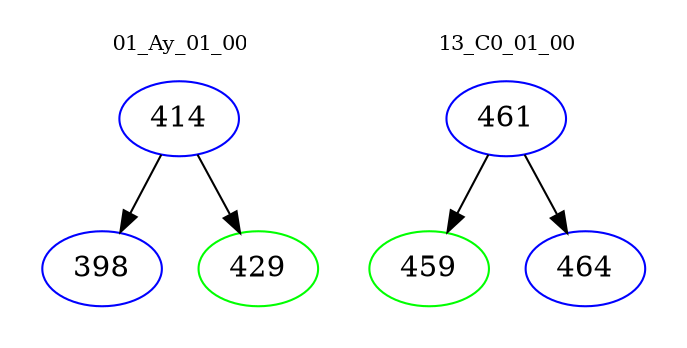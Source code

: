 digraph{
subgraph cluster_0 {
color = white
label = "01_Ay_01_00";
fontsize=10;
T0_414 [label="414", color="blue"]
T0_414 -> T0_398 [color="black"]
T0_398 [label="398", color="blue"]
T0_414 -> T0_429 [color="black"]
T0_429 [label="429", color="green"]
}
subgraph cluster_1 {
color = white
label = "13_C0_01_00";
fontsize=10;
T1_461 [label="461", color="blue"]
T1_461 -> T1_459 [color="black"]
T1_459 [label="459", color="green"]
T1_461 -> T1_464 [color="black"]
T1_464 [label="464", color="blue"]
}
}
